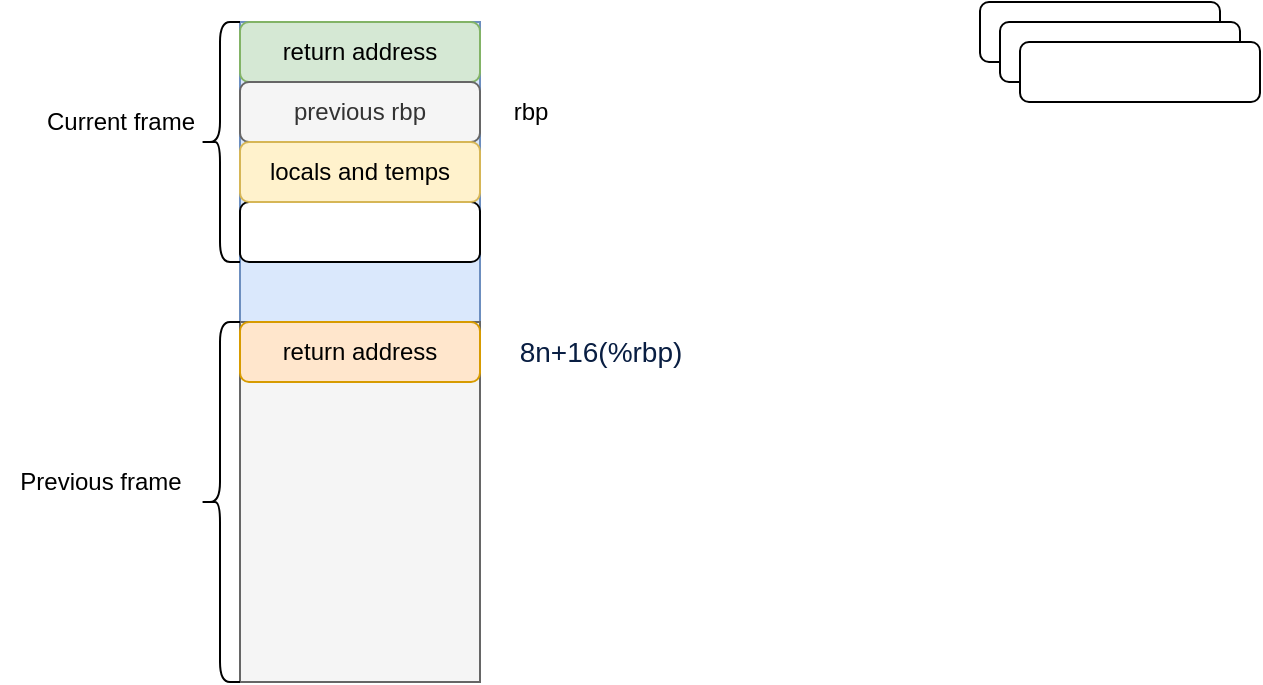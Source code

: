 <mxfile version="14.5.10" type="github"><diagram id="M4yh_sxcsquoJy-5crk8" name="Page-1"><mxGraphModel dx="1190" dy="726" grid="1" gridSize="10" guides="1" tooltips="1" connect="1" arrows="1" fold="1" page="1" pageScale="1" pageWidth="850" pageHeight="1100" math="0" shadow="0"><root><mxCell id="0"/><mxCell id="1" parent="0"/><mxCell id="XRZ-I7As0E7MbU1b0N3F-1" value="" style="rounded=0;whiteSpace=wrap;html=1;fillColor=#dae8fc;strokeColor=#6c8ebf;" vertex="1" parent="1"><mxGeometry x="180" y="120" width="120" height="150" as="geometry"/></mxCell><mxCell id="XRZ-I7As0E7MbU1b0N3F-6" value="" style="rounded=0;whiteSpace=wrap;html=1;fillColor=#f5f5f5;strokeColor=#666666;fontColor=#333333;" vertex="1" parent="1"><mxGeometry x="180" y="270" width="120" height="180" as="geometry"/></mxCell><mxCell id="XRZ-I7As0E7MbU1b0N3F-7" value="return address" style="rounded=1;whiteSpace=wrap;html=1;fillColor=#d5e8d4;strokeColor=#82b366;" vertex="1" parent="1"><mxGeometry x="180" y="120" width="120" height="30" as="geometry"/></mxCell><mxCell id="XRZ-I7As0E7MbU1b0N3F-8" value="previous rbp" style="rounded=1;whiteSpace=wrap;html=1;fillColor=#f5f5f5;strokeColor=#666666;fontColor=#333333;" vertex="1" parent="1"><mxGeometry x="180" y="150" width="120" height="30" as="geometry"/></mxCell><mxCell id="XRZ-I7As0E7MbU1b0N3F-9" value="" style="rounded=1;whiteSpace=wrap;html=1;" vertex="1" parent="1"><mxGeometry x="550" y="110" width="120" height="30" as="geometry"/></mxCell><mxCell id="XRZ-I7As0E7MbU1b0N3F-10" value="" style="rounded=1;whiteSpace=wrap;html=1;" vertex="1" parent="1"><mxGeometry x="180" y="210" width="120" height="30" as="geometry"/></mxCell><mxCell id="XRZ-I7As0E7MbU1b0N3F-11" value="locals and temps" style="rounded=1;whiteSpace=wrap;html=1;fillColor=#fff2cc;strokeColor=#d6b656;" vertex="1" parent="1"><mxGeometry x="180" y="180" width="120" height="30" as="geometry"/></mxCell><mxCell id="XRZ-I7As0E7MbU1b0N3F-14" value="&lt;span style=&quot;color: rgb(9 , 30 , 66) ; font-size: 14px ; text-align: left ; background-color: rgb(255 , 255 , 255)&quot;&gt;8n+16(%rbp)&lt;/span&gt;" style="text;html=1;align=center;verticalAlign=middle;resizable=0;points=[];autosize=1;strokeColor=none;" vertex="1" parent="1"><mxGeometry x="310" y="275" width="100" height="20" as="geometry"/></mxCell><mxCell id="XRZ-I7As0E7MbU1b0N3F-15" value="" style="rounded=1;whiteSpace=wrap;html=1;" vertex="1" parent="1"><mxGeometry x="560" y="120" width="120" height="30" as="geometry"/></mxCell><mxCell id="XRZ-I7As0E7MbU1b0N3F-16" value="" style="rounded=1;whiteSpace=wrap;html=1;" vertex="1" parent="1"><mxGeometry x="570" y="130" width="120" height="30" as="geometry"/></mxCell><mxCell id="XRZ-I7As0E7MbU1b0N3F-17" value="return address" style="rounded=1;whiteSpace=wrap;html=1;fillColor=#ffe6cc;strokeColor=#d79b00;" vertex="1" parent="1"><mxGeometry x="180" y="270" width="120" height="30" as="geometry"/></mxCell><mxCell id="XRZ-I7As0E7MbU1b0N3F-18" value="" style="shape=curlyBracket;whiteSpace=wrap;html=1;rounded=1;" vertex="1" parent="1"><mxGeometry x="160" y="120" width="20" height="120" as="geometry"/></mxCell><mxCell id="XRZ-I7As0E7MbU1b0N3F-20" value="Current frame" style="text;html=1;align=center;verticalAlign=middle;resizable=0;points=[];autosize=1;strokeColor=none;" vertex="1" parent="1"><mxGeometry x="75" y="160" width="90" height="20" as="geometry"/></mxCell><mxCell id="XRZ-I7As0E7MbU1b0N3F-21" value="Previous frame" style="text;html=1;align=center;verticalAlign=middle;resizable=0;points=[];autosize=1;strokeColor=none;" vertex="1" parent="1"><mxGeometry x="60" y="340" width="100" height="20" as="geometry"/></mxCell><mxCell id="XRZ-I7As0E7MbU1b0N3F-22" value="" style="shape=curlyBracket;whiteSpace=wrap;html=1;rounded=1;" vertex="1" parent="1"><mxGeometry x="160" y="270" width="20" height="180" as="geometry"/></mxCell><mxCell id="XRZ-I7As0E7MbU1b0N3F-24" value="rbp" style="text;html=1;align=center;verticalAlign=middle;resizable=0;points=[];autosize=1;strokeColor=none;" vertex="1" parent="1"><mxGeometry x="310" y="155" width="30" height="20" as="geometry"/></mxCell></root></mxGraphModel></diagram></mxfile>